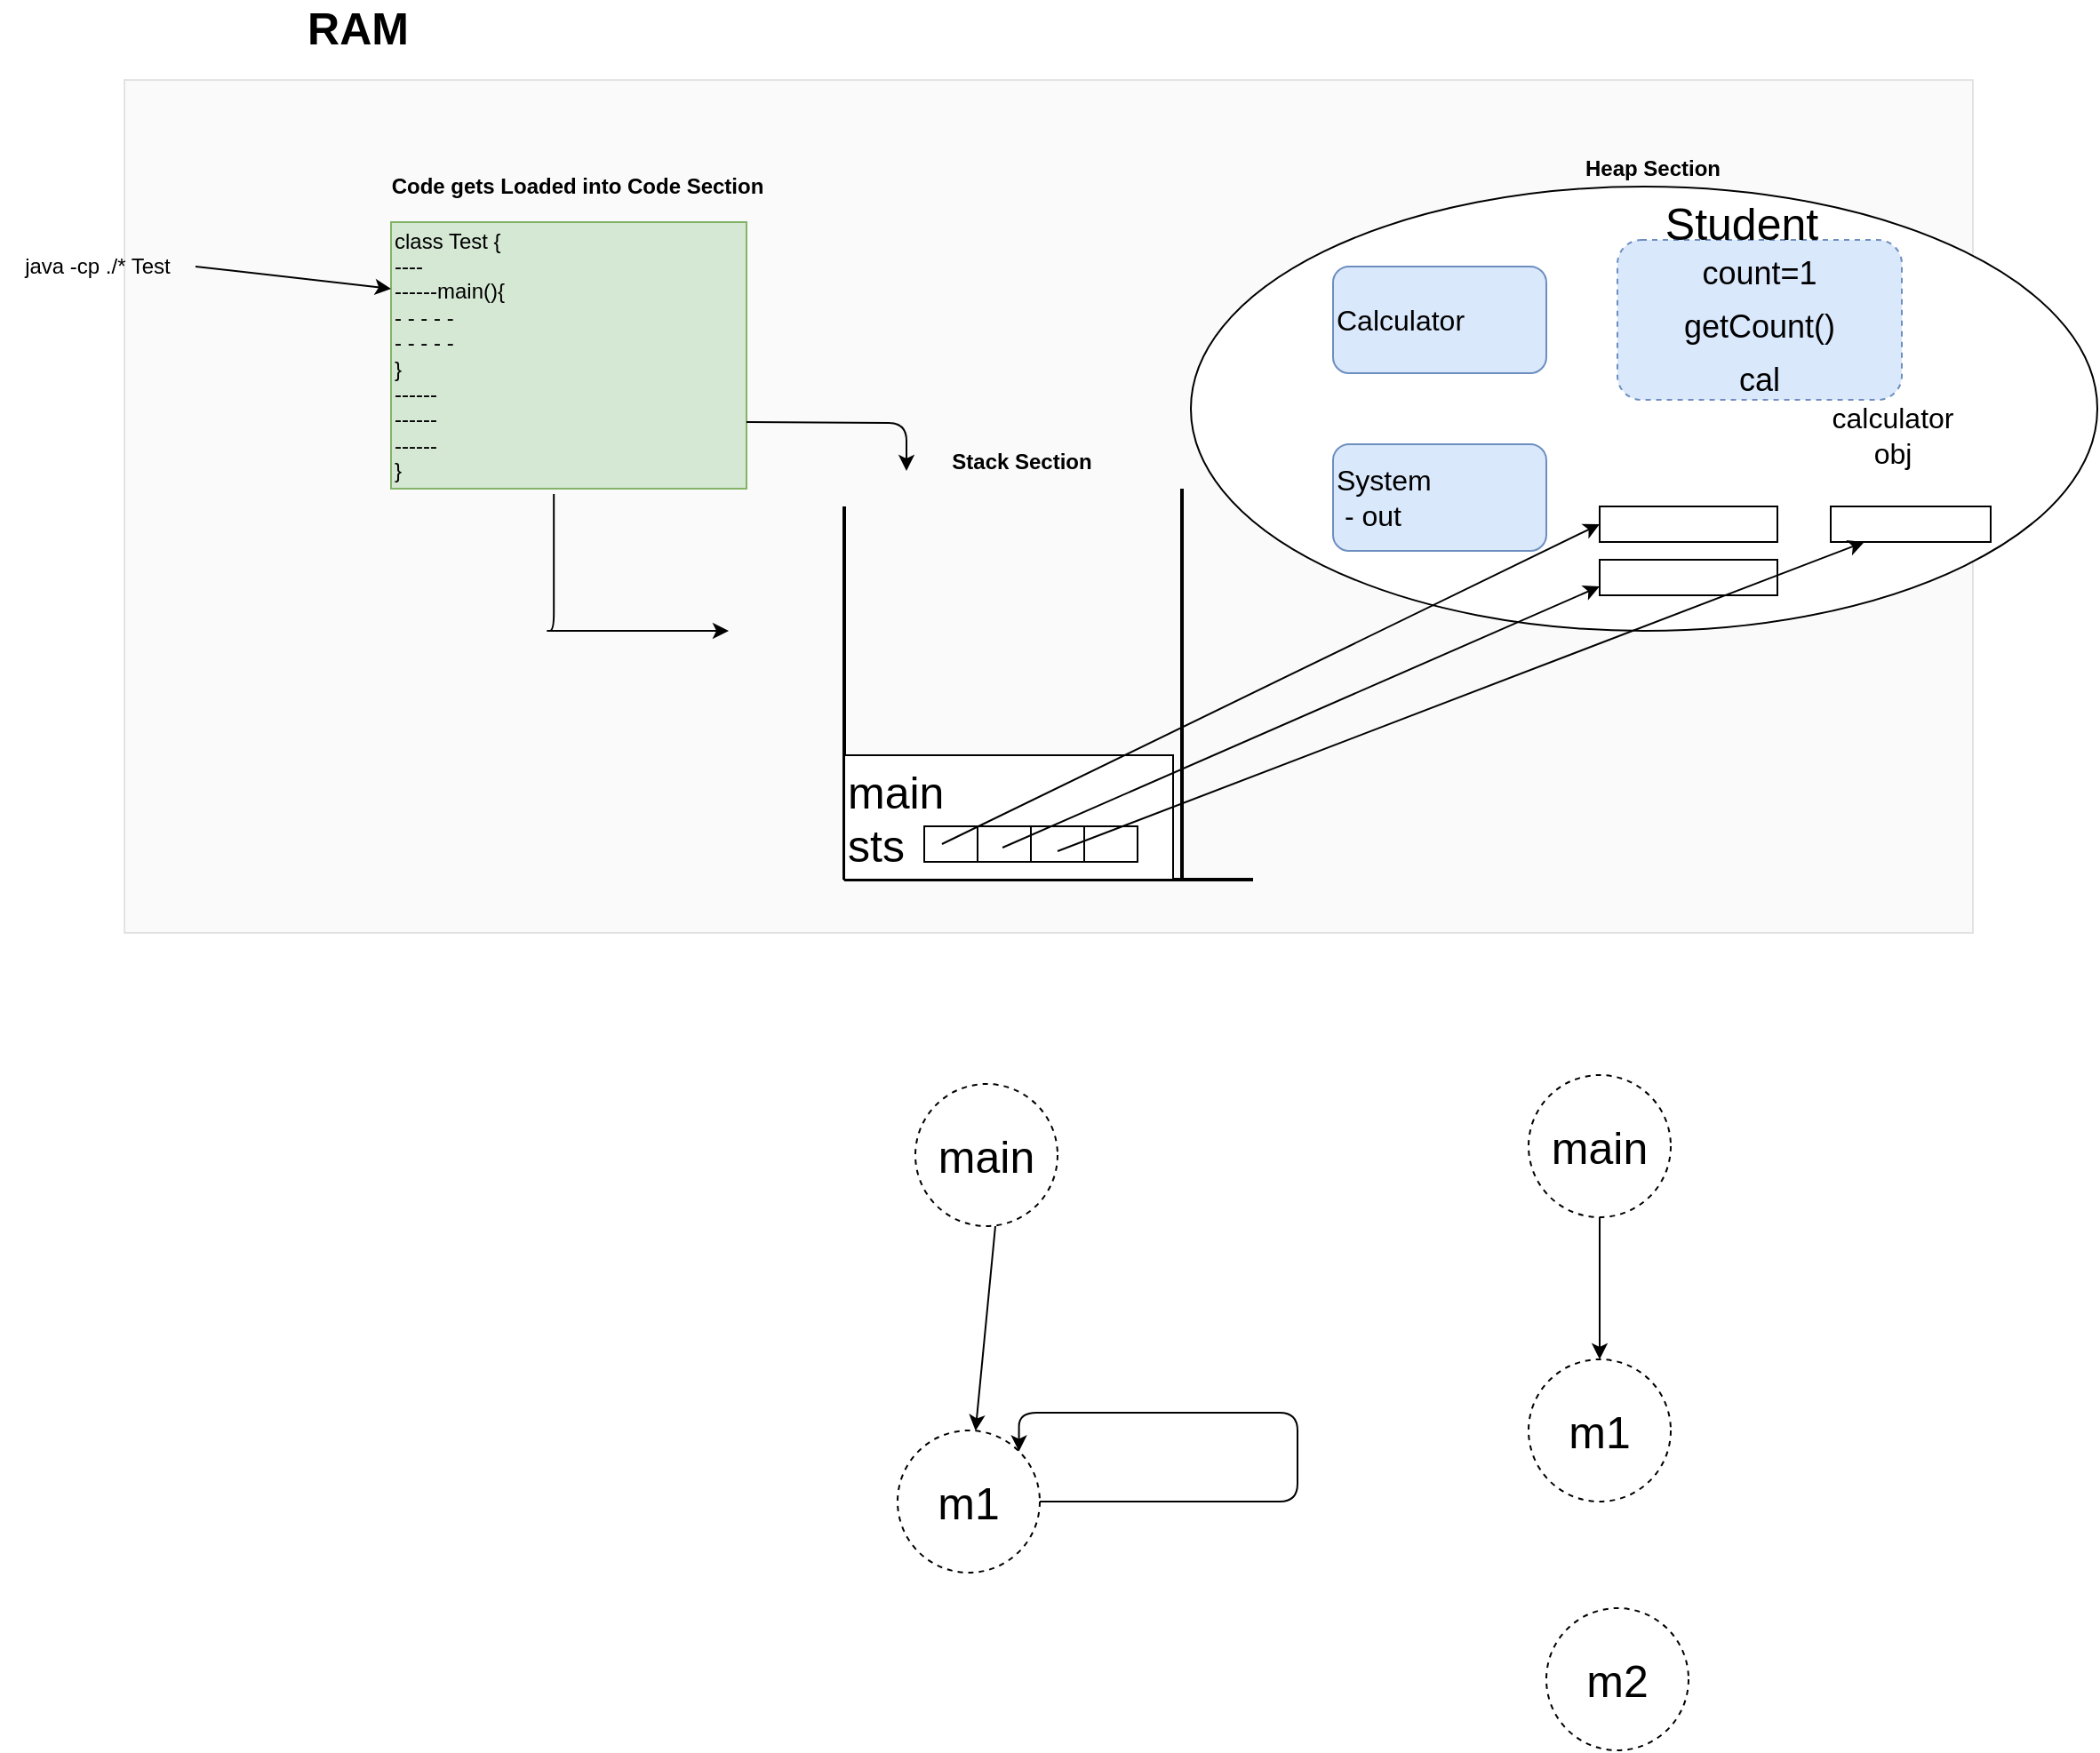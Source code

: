 <mxfile version="14.4.4" type="device"><diagram id="amdSn0en19ER0Uc3-U2n" name="Page-1"><mxGraphModel dx="862" dy="1550" grid="1" gridSize="10" guides="1" tooltips="1" connect="1" arrows="1" fold="1" page="1" pageScale="1" pageWidth="850" pageHeight="1100" math="0" shadow="0"><root><mxCell id="0"/><mxCell id="1" parent="0"/><mxCell id="fuAZi2yESlDfwjHvRO5n-1" value="" style="rounded=0;whiteSpace=wrap;html=1;opacity=10;fillColor=#CCCCCC;" parent="1" vertex="1"><mxGeometry x="110" y="10" width="1040" height="480" as="geometry"/></mxCell><mxCell id="9sobIV-wDGnTYZaxvsf--1" value="java -cp ./* Test" style="text;html=1;strokeColor=none;fillColor=none;align=center;verticalAlign=middle;whiteSpace=wrap;rounded=0;" parent="1" vertex="1"><mxGeometry x="40" y="100" width="110" height="30" as="geometry"/></mxCell><mxCell id="9sobIV-wDGnTYZaxvsf--2" value="class Test {&lt;br&gt;----&lt;br&gt;------main(){&lt;br&gt;- - - - -&amp;nbsp;&lt;br&gt;- - - - -&lt;br&gt;}&lt;br&gt;------&lt;br&gt;------&lt;br&gt;------&lt;br&gt;}" style="rounded=0;whiteSpace=wrap;html=1;align=left;fillColor=#d5e8d4;strokeColor=#82b366;" parent="1" vertex="1"><mxGeometry x="260" y="90" width="200" height="150" as="geometry"/></mxCell><mxCell id="9sobIV-wDGnTYZaxvsf--5" value="" style="endArrow=classic;html=1;exitX=1;exitY=0.5;exitDx=0;exitDy=0;entryX=0;entryY=0.25;entryDx=0;entryDy=0;" parent="1" source="9sobIV-wDGnTYZaxvsf--1" target="9sobIV-wDGnTYZaxvsf--2" edge="1"><mxGeometry width="50" height="50" relative="1" as="geometry"><mxPoint x="400" y="230" as="sourcePoint"/><mxPoint x="450" y="180" as="targetPoint"/></mxGeometry></mxCell><mxCell id="9sobIV-wDGnTYZaxvsf--6" value="Code gets Loaded into Code Section" style="text;html=1;strokeColor=none;fillColor=none;align=center;verticalAlign=middle;whiteSpace=wrap;rounded=0;fontStyle=1" parent="1" vertex="1"><mxGeometry x="250" y="60" width="230" height="20" as="geometry"/></mxCell><mxCell id="9sobIV-wDGnTYZaxvsf--9" value="" style="edgeStyle=segmentEdgeStyle;endArrow=classic;html=1;exitX=0.458;exitY=1.02;exitDx=0;exitDy=0;exitPerimeter=0;" parent="1" source="9sobIV-wDGnTYZaxvsf--2" edge="1"><mxGeometry width="50" height="50" relative="1" as="geometry"><mxPoint x="400" y="290" as="sourcePoint"/><mxPoint x="450" y="320" as="targetPoint"/><Array as="points"><mxPoint x="347" y="320"/><mxPoint x="450" y="320"/></Array></mxGeometry></mxCell><mxCell id="9sobIV-wDGnTYZaxvsf--11" value="" style="line;strokeWidth=2;direction=south;html=1;align=left;" parent="1" vertex="1"><mxGeometry x="510" y="250" width="10" height="210" as="geometry"/></mxCell><mxCell id="9sobIV-wDGnTYZaxvsf--12" value="" style="line;strokeWidth=2;direction=south;html=1;align=left;" parent="1" vertex="1"><mxGeometry x="700" y="240" width="10" height="220" as="geometry"/></mxCell><mxCell id="9sobIV-wDGnTYZaxvsf--13" value="" style="line;strokeWidth=2;direction=south;html=1;align=left;rotation=90;" parent="1" vertex="1"><mxGeometry x="625" y="345" width="10" height="230" as="geometry"/></mxCell><mxCell id="9sobIV-wDGnTYZaxvsf--16" value="" style="ellipse;whiteSpace=wrap;html=1;align=left;" parent="1" vertex="1"><mxGeometry x="710" y="70" width="510" height="250" as="geometry"/></mxCell><mxCell id="9sobIV-wDGnTYZaxvsf--19" value="Stack Section" style="text;html=1;strokeColor=none;fillColor=none;align=center;verticalAlign=middle;whiteSpace=wrap;rounded=0;fontStyle=1" parent="1" vertex="1"><mxGeometry x="500" y="215" width="230" height="20" as="geometry"/></mxCell><mxCell id="9sobIV-wDGnTYZaxvsf--20" value="Heap Section" style="text;html=1;strokeColor=none;fillColor=none;align=center;verticalAlign=middle;whiteSpace=wrap;rounded=0;fontStyle=1" parent="1" vertex="1"><mxGeometry x="855" y="50" width="230" height="20" as="geometry"/></mxCell><mxCell id="9sobIV-wDGnTYZaxvsf--23" value="" style="edgeStyle=elbowEdgeStyle;elbow=vertical;endArrow=classic;html=1;exitX=1;exitY=0.75;exitDx=0;exitDy=0;" parent="1" source="9sobIV-wDGnTYZaxvsf--2" edge="1"><mxGeometry width="50" height="50" relative="1" as="geometry"><mxPoint x="660" y="320" as="sourcePoint"/><mxPoint x="550" y="230" as="targetPoint"/><Array as="points"><mxPoint x="550" y="203"/></Array></mxGeometry></mxCell><mxCell id="fuAZi2yESlDfwjHvRO5n-2" value="RAM&amp;nbsp;" style="text;html=1;strokeColor=none;fillColor=none;align=center;verticalAlign=middle;whiteSpace=wrap;rounded=0;opacity=10;fontStyle=1;fontSize=25;" parent="1" vertex="1"><mxGeometry x="210" y="-30" width="70" height="20" as="geometry"/></mxCell><mxCell id="fuAZi2yESlDfwjHvRO5n-3" value="main&lt;br&gt;sts&amp;nbsp;" style="rounded=0;whiteSpace=wrap;html=1;fontSize=25;fillColor=#FFFFFF;align=left;" parent="1" vertex="1"><mxGeometry x="515" y="390" width="185" height="70" as="geometry"/></mxCell><mxCell id="fuAZi2yESlDfwjHvRO5n-8" value="&lt;font style=&quot;font-size: 18px&quot;&gt;count=1&lt;br&gt;getCount()&lt;br&gt;cal&lt;br&gt;&lt;/font&gt;" style="rounded=1;whiteSpace=wrap;html=1;fillColor=#dae8fc;fontSize=25;dashed=1;strokeColor=#6c8ebf;" parent="1" vertex="1"><mxGeometry x="950" y="100" width="160" height="90" as="geometry"/></mxCell><mxCell id="fuAZi2yESlDfwjHvRO5n-10" value="Student" style="text;html=1;strokeColor=none;fillColor=none;align=center;verticalAlign=middle;whiteSpace=wrap;rounded=0;dashed=1;fontSize=25;" parent="1" vertex="1"><mxGeometry x="980" y="80" width="80" height="20" as="geometry"/></mxCell><mxCell id="fuAZi2yESlDfwjHvRO5n-21" value="main" style="ellipse;whiteSpace=wrap;html=1;aspect=fixed;dashed=1;strokeColor=#000000;fillColor=#FFFFFF;fontSize=25;" parent="1" vertex="1"><mxGeometry x="555" y="575" width="80" height="80" as="geometry"/></mxCell><mxCell id="fuAZi2yESlDfwjHvRO5n-22" value="m1" style="ellipse;whiteSpace=wrap;html=1;aspect=fixed;dashed=1;strokeColor=#000000;fillColor=#FFFFFF;fontSize=25;" parent="1" vertex="1"><mxGeometry x="545" y="770" width="80" height="80" as="geometry"/></mxCell><mxCell id="fuAZi2yESlDfwjHvRO5n-23" value="" style="endArrow=classic;html=1;fontSize=25;" parent="1" target="fuAZi2yESlDfwjHvRO5n-22" edge="1"><mxGeometry width="50" height="50" relative="1" as="geometry"><mxPoint x="600" y="655" as="sourcePoint"/><mxPoint x="650" y="605" as="targetPoint"/></mxGeometry></mxCell><mxCell id="fuAZi2yESlDfwjHvRO5n-24" value="" style="edgeStyle=segmentEdgeStyle;endArrow=classic;html=1;fontSize=25;entryX=1;entryY=0;entryDx=0;entryDy=0;" parent="1" target="fuAZi2yESlDfwjHvRO5n-22" edge="1"><mxGeometry width="50" height="50" relative="1" as="geometry"><mxPoint x="625" y="810" as="sourcePoint"/><mxPoint x="675" y="760" as="targetPoint"/><Array as="points"><mxPoint x="770" y="810"/><mxPoint x="770" y="760"/><mxPoint x="614" y="760"/></Array></mxGeometry></mxCell><mxCell id="fuAZi2yESlDfwjHvRO5n-25" value="main" style="ellipse;whiteSpace=wrap;html=1;aspect=fixed;dashed=1;strokeColor=#000000;fillColor=#FFFFFF;fontSize=25;" parent="1" vertex="1"><mxGeometry x="900" y="570" width="80" height="80" as="geometry"/></mxCell><mxCell id="fuAZi2yESlDfwjHvRO5n-26" value="m1" style="ellipse;whiteSpace=wrap;html=1;aspect=fixed;dashed=1;strokeColor=#000000;fillColor=#FFFFFF;fontSize=25;" parent="1" vertex="1"><mxGeometry x="900" y="730" width="80" height="80" as="geometry"/></mxCell><mxCell id="fuAZi2yESlDfwjHvRO5n-27" value="m2" style="ellipse;whiteSpace=wrap;html=1;aspect=fixed;dashed=1;strokeColor=#000000;fillColor=#FFFFFF;fontSize=25;" parent="1" vertex="1"><mxGeometry x="910" y="870" width="80" height="80" as="geometry"/></mxCell><mxCell id="fuAZi2yESlDfwjHvRO5n-29" value="" style="endArrow=classic;html=1;fontSize=25;entryX=0.5;entryY=0;entryDx=0;entryDy=0;exitX=0.5;exitY=1;exitDx=0;exitDy=0;" parent="1" source="fuAZi2yESlDfwjHvRO5n-25" target="fuAZi2yESlDfwjHvRO5n-26" edge="1"><mxGeometry width="50" height="50" relative="1" as="geometry"><mxPoint x="650" y="760" as="sourcePoint"/><mxPoint x="700" y="710" as="targetPoint"/></mxGeometry></mxCell><mxCell id="ChJu_AoS6TzuGoaCQOnL-5" value="calculator obj" style="text;html=1;strokeColor=none;fillColor=none;align=center;verticalAlign=middle;whiteSpace=wrap;rounded=0;fontSize=16;" parent="1" vertex="1"><mxGeometry x="1085" y="200" width="40" height="20" as="geometry"/></mxCell><mxCell id="ChJu_AoS6TzuGoaCQOnL-6" value="Calculator" style="rounded=1;whiteSpace=wrap;html=1;fontSize=16;align=left;fillColor=#dae8fc;strokeColor=#6c8ebf;" parent="1" vertex="1"><mxGeometry x="790" y="115" width="120" height="60" as="geometry"/></mxCell><mxCell id="ChJu_AoS6TzuGoaCQOnL-7" value="System&lt;br&gt;&amp;nbsp;- out" style="rounded=1;whiteSpace=wrap;html=1;fontSize=16;align=left;fillColor=#dae8fc;strokeColor=#6c8ebf;" parent="1" vertex="1"><mxGeometry x="790" y="215" width="120" height="60" as="geometry"/></mxCell><mxCell id="u-dZLzpIEvRhggmOxPCk-1" value="" style="rounded=0;whiteSpace=wrap;html=1;" vertex="1" parent="1"><mxGeometry x="560" y="430" width="120" height="20" as="geometry"/></mxCell><mxCell id="u-dZLzpIEvRhggmOxPCk-2" value="" style="endArrow=none;html=1;exitX=0.25;exitY=1;exitDx=0;exitDy=0;entryX=0.25;entryY=0;entryDx=0;entryDy=0;" edge="1" parent="1" source="u-dZLzpIEvRhggmOxPCk-1" target="u-dZLzpIEvRhggmOxPCk-1"><mxGeometry width="50" height="50" relative="1" as="geometry"><mxPoint x="760" y="280" as="sourcePoint"/><mxPoint x="810" y="230" as="targetPoint"/></mxGeometry></mxCell><mxCell id="u-dZLzpIEvRhggmOxPCk-3" value="" style="endArrow=none;html=1;exitX=0.5;exitY=1;exitDx=0;exitDy=0;entryX=0.5;entryY=0;entryDx=0;entryDy=0;" edge="1" parent="1" source="u-dZLzpIEvRhggmOxPCk-1" target="u-dZLzpIEvRhggmOxPCk-1"><mxGeometry width="50" height="50" relative="1" as="geometry"><mxPoint x="760" y="280" as="sourcePoint"/><mxPoint x="810" y="230" as="targetPoint"/></mxGeometry></mxCell><mxCell id="u-dZLzpIEvRhggmOxPCk-4" value="" style="endArrow=none;html=1;exitX=0.75;exitY=1;exitDx=0;exitDy=0;entryX=0.75;entryY=0;entryDx=0;entryDy=0;" edge="1" parent="1" source="u-dZLzpIEvRhggmOxPCk-1" target="u-dZLzpIEvRhggmOxPCk-1"><mxGeometry width="50" height="50" relative="1" as="geometry"><mxPoint x="760" y="280" as="sourcePoint"/><mxPoint x="810" y="230" as="targetPoint"/></mxGeometry></mxCell><mxCell id="u-dZLzpIEvRhggmOxPCk-5" value="" style="rounded=0;whiteSpace=wrap;html=1;" vertex="1" parent="1"><mxGeometry x="940" y="250" width="100" height="20" as="geometry"/></mxCell><mxCell id="u-dZLzpIEvRhggmOxPCk-6" value="" style="endArrow=classic;html=1;exitX=0.083;exitY=0.5;exitDx=0;exitDy=0;exitPerimeter=0;entryX=0;entryY=0.5;entryDx=0;entryDy=0;" edge="1" parent="1" source="u-dZLzpIEvRhggmOxPCk-1" target="u-dZLzpIEvRhggmOxPCk-5"><mxGeometry width="50" height="50" relative="1" as="geometry"><mxPoint x="760" y="280" as="sourcePoint"/><mxPoint x="810" y="230" as="targetPoint"/></mxGeometry></mxCell><mxCell id="u-dZLzpIEvRhggmOxPCk-7" value="" style="rounded=0;whiteSpace=wrap;html=1;" vertex="1" parent="1"><mxGeometry x="940" y="280" width="100" height="20" as="geometry"/></mxCell><mxCell id="u-dZLzpIEvRhggmOxPCk-8" value="" style="endArrow=classic;html=1;exitX=0.367;exitY=0.6;exitDx=0;exitDy=0;exitPerimeter=0;entryX=0;entryY=0.75;entryDx=0;entryDy=0;" edge="1" parent="1" source="u-dZLzpIEvRhggmOxPCk-1" target="u-dZLzpIEvRhggmOxPCk-7"><mxGeometry width="50" height="50" relative="1" as="geometry"><mxPoint x="760" y="280" as="sourcePoint"/><mxPoint x="810" y="230" as="targetPoint"/></mxGeometry></mxCell><mxCell id="u-dZLzpIEvRhggmOxPCk-10" value="" style="rounded=0;whiteSpace=wrap;html=1;" vertex="1" parent="1"><mxGeometry x="1070" y="250" width="90" height="20" as="geometry"/></mxCell><mxCell id="u-dZLzpIEvRhggmOxPCk-11" value="" style="endArrow=classic;html=1;exitX=0.625;exitY=0.7;exitDx=0;exitDy=0;exitPerimeter=0;" edge="1" parent="1" source="u-dZLzpIEvRhggmOxPCk-1" target="u-dZLzpIEvRhggmOxPCk-10"><mxGeometry width="50" height="50" relative="1" as="geometry"><mxPoint x="760" y="280" as="sourcePoint"/><mxPoint x="810" y="230" as="targetPoint"/></mxGeometry></mxCell></root></mxGraphModel></diagram></mxfile>